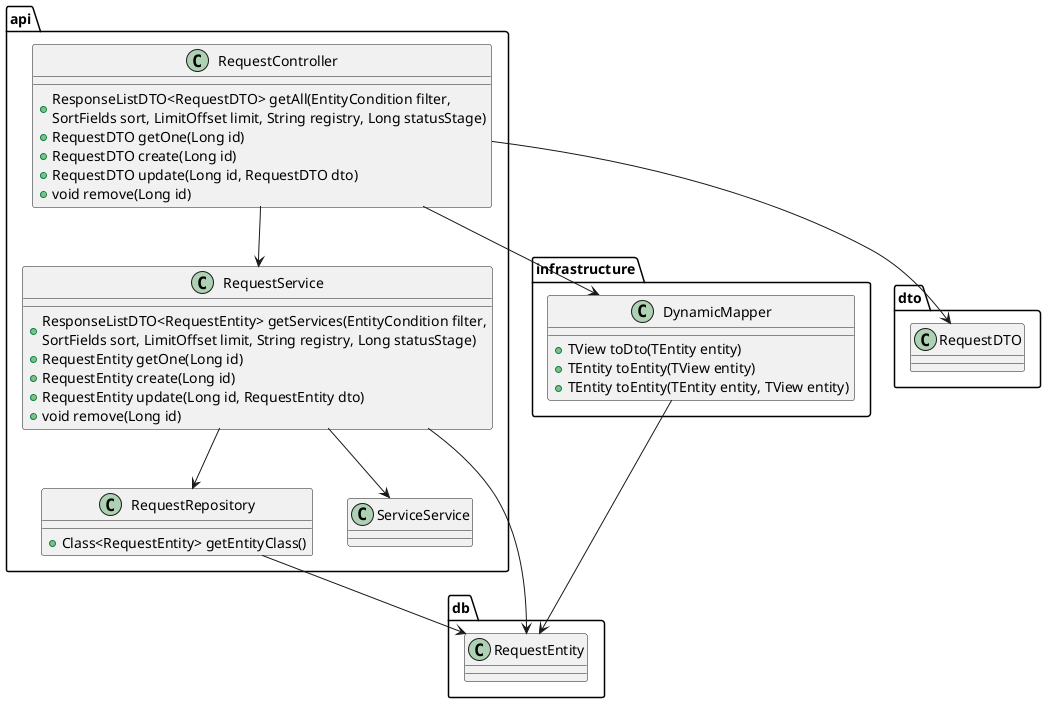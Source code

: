 @startuml
package api {
  class RequestController {
    + ResponseListDTO<RequestDTO> getAll(EntityCondition filter,\nSortFields sort, LimitOffset limit, String registry, Long statusStage)
    + RequestDTO getOne(Long id)
    + RequestDTO create(Long id)
    + RequestDTO update(Long id, RequestDTO dto)
    + void remove(Long id)
  }

  class RequestService {
    + ResponseListDTO<RequestEntity> getServices(EntityCondition filter,\nSortFields sort, LimitOffset limit, String registry, Long statusStage)
    + RequestEntity getOne(Long id)
    + RequestEntity create(Long id)
    + RequestEntity update(Long id, RequestEntity dto)
    + void remove(Long id)
  }

  class RequestRepository {
    + Class<RequestEntity> getEntityClass()
  }

  class ServiceService {
  }
}

class infrastructure.DynamicMapper {
  + TView toDto(TEntity entity)
  + TEntity toEntity(TView entity)
  + TEntity toEntity(TEntity entity, TView entity)
}
package dto {
  class RequestDTO {

  }
}


package db {

  class RequestEntity {

  }

}
RequestController --> RequestDTO
RequestController --> RequestService
RequestController --> DynamicMapper

RequestService --> RequestRepository
RequestService --> RequestEntity
RequestService --> ServiceService

RequestRepository --> RequestEntity

DynamicMapper --> RequestEntity

@enduml